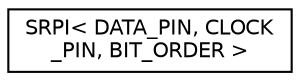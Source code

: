 digraph "Graphical Class Hierarchy"
{
  edge [fontname="Helvetica",fontsize="10",labelfontname="Helvetica",labelfontsize="10"];
  node [fontname="Helvetica",fontsize="10",shape=record];
  rankdir="LR";
  Node1 [label="SRPI\< DATA_PIN, CLOCK\l_PIN, BIT_ORDER \>",height=0.2,width=0.4,color="black", fillcolor="white", style="filled",URL="$d7/da4/classSRPI.html"];
}
